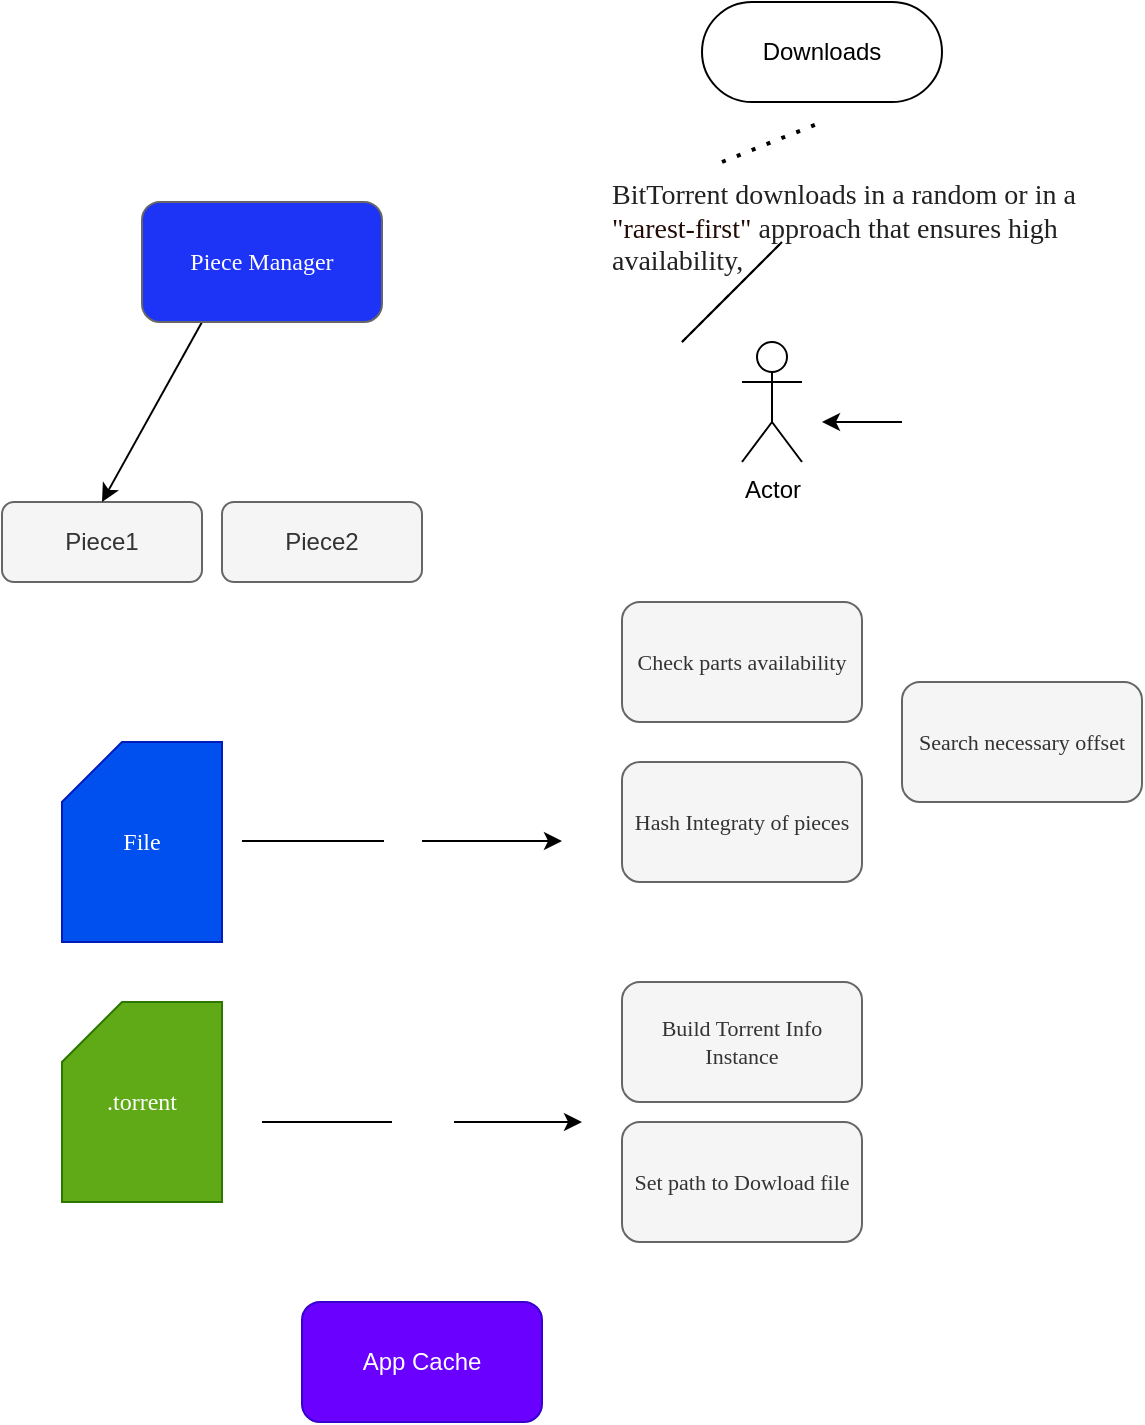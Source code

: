 <mxfile>
    <diagram id="1luOUwjNkrvO2G2qSXDc" name="Page-1">
        <mxGraphModel dx="1054" dy="408" grid="1" gridSize="11" guides="1" tooltips="1" connect="1" arrows="1" fold="1" page="1" pageScale="1" pageWidth="850" pageHeight="1100" math="0" shadow="0">
            <root>
                <mxCell id="0"/>
                <mxCell id="1" parent="0"/>
                <mxCell id="2" value="Piece1" style="rounded=1;whiteSpace=wrap;html=1;fillColor=#f5f5f5;fontColor=#333333;strokeColor=#666666;" parent="1" vertex="1">
                    <mxGeometry x="30" y="310" width="100" height="40" as="geometry"/>
                </mxCell>
                <mxCell id="3" value="Actor" style="shape=umlActor;verticalLabelPosition=bottom;verticalAlign=top;html=1;outlineConnect=0;" parent="1" vertex="1">
                    <mxGeometry x="400" y="230" width="30" height="60" as="geometry"/>
                </mxCell>
                <mxCell id="4" value="&lt;h6&gt;&lt;font face=&quot;Tahoma&quot;&gt;&lt;span style=&quot;color: rgb(32 , 33 , 34) ; font-size: 14px ; font-weight: 400 ; background-color: rgb(255 , 255 , 255)&quot;&gt;BitTorrent downloads in a random or in a &lt;/span&gt;&lt;span style=&quot;font-size: 14px ; font-weight: 400 ; background-color: rgb(255 , 255 , 255)&quot;&gt;&lt;font color=&quot;#220b05&quot;&gt;&quot;rarest-first&quot;&lt;/font&gt;&lt;/span&gt;&lt;span style=&quot;color: rgb(32 , 33 , 34) ; font-size: 14px ; font-weight: 400 ; background-color: rgb(255 , 255 , 255)&quot;&gt;&amp;nbsp;approach that ensures high availability,&lt;/span&gt;&lt;/font&gt;&lt;/h6&gt;" style="text;html=1;strokeColor=none;fillColor=none;spacing=5;spacingTop=-20;whiteSpace=wrap;overflow=hidden;rounded=0;" parent="1" vertex="1">
                    <mxGeometry x="330" y="140" width="240" height="60" as="geometry"/>
                </mxCell>
                <mxCell id="5" value="Downloads" style="rounded=1;whiteSpace=wrap;html=1;arcSize=50;" parent="1" vertex="1">
                    <mxGeometry x="380" y="60" width="120" height="50" as="geometry"/>
                </mxCell>
                <mxCell id="6" value="" style="endArrow=none;dashed=1;html=1;dashPattern=1 3;strokeWidth=2;exitX=0.25;exitY=0;exitDx=0;exitDy=0;" parent="1" source="4" edge="1">
                    <mxGeometry width="50" height="50" relative="1" as="geometry">
                        <mxPoint x="370" y="230" as="sourcePoint"/>
                        <mxPoint x="440" y="120" as="targetPoint"/>
                    </mxGeometry>
                </mxCell>
                <mxCell id="13" style="edgeStyle=none;html=1;exitX=0.25;exitY=1;exitDx=0;exitDy=0;entryX=0.5;entryY=0;entryDx=0;entryDy=0;fontFamily=Tahoma;fontColor=#FFFFFF;" parent="1" source="7" target="2" edge="1">
                    <mxGeometry relative="1" as="geometry"/>
                </mxCell>
                <mxCell id="7" value="&lt;font color=&quot;#ffffff&quot;&gt;Piece Manager&lt;/font&gt;" style="rounded=1;whiteSpace=wrap;html=1;fontFamily=Tahoma;fontColor=#333333;fillColor=#1D33F5;strokeColor=#666666;" parent="1" vertex="1">
                    <mxGeometry x="100" y="160" width="120" height="60" as="geometry"/>
                </mxCell>
                <mxCell id="8" value="Piece2" style="rounded=1;whiteSpace=wrap;html=1;fillColor=#f5f5f5;fontColor=#333333;strokeColor=#666666;" parent="1" vertex="1">
                    <mxGeometry x="140" y="310" width="100" height="40" as="geometry"/>
                </mxCell>
                <mxCell id="9" value="" style="endArrow=none;dashed=1;html=1;fontFamily=Tahoma;fontColor=#FFFFFF;" parent="1" edge="1">
                    <mxGeometry width="50" height="50" relative="1" as="geometry">
                        <mxPoint x="370" y="230" as="sourcePoint"/>
                        <mxPoint x="420" y="180" as="targetPoint"/>
                    </mxGeometry>
                </mxCell>
                <mxCell id="11" value="" style="endArrow=none;html=1;fontFamily=Tahoma;fontColor=#FFFFFF;" parent="1" edge="1">
                    <mxGeometry width="50" height="50" relative="1" as="geometry">
                        <mxPoint x="370" y="230" as="sourcePoint"/>
                        <mxPoint x="420" y="180" as="targetPoint"/>
                    </mxGeometry>
                </mxCell>
                <mxCell id="12" value="" style="endArrow=classic;html=1;fontFamily=Tahoma;fontColor=#FFFFFF;" parent="1" edge="1">
                    <mxGeometry width="50" height="50" relative="1" as="geometry">
                        <mxPoint x="480" y="270" as="sourcePoint"/>
                        <mxPoint x="440" y="270" as="targetPoint"/>
                    </mxGeometry>
                </mxCell>
                <mxCell id="14" value="File" style="shape=card;whiteSpace=wrap;html=1;fontFamily=Tahoma;fontColor=#ffffff;fillColor=#0050ef;strokeColor=#001DBC;" parent="1" vertex="1">
                    <mxGeometry x="60" y="430" width="80" height="100" as="geometry"/>
                </mxCell>
                <mxCell id="15" value="l" style="endArrow=classic;html=1;fontFamily=Tahoma;fontColor=#FFFFFF;" parent="1" edge="1">
                    <mxGeometry relative="1" as="geometry">
                        <mxPoint x="150" y="479.5" as="sourcePoint"/>
                        <mxPoint x="310" y="479.5" as="targetPoint"/>
                        <Array as="points">
                            <mxPoint x="230" y="479.5"/>
                        </Array>
                    </mxGeometry>
                </mxCell>
                <mxCell id="16" value="read" style="edgeLabel;resizable=0;html=1;align=center;verticalAlign=middle;fontFamily=Tahoma;fontColor=#FFFFFF;" parent="15" connectable="0" vertex="1">
                    <mxGeometry relative="1" as="geometry">
                        <mxPoint y="1" as="offset"/>
                    </mxGeometry>
                </mxCell>
                <mxCell id="17" value="bytes" style="edgeLabel;resizable=0;html=1;align=left;verticalAlign=bottom;fontFamily=Tahoma;fontColor=#FFFFFF;" parent="15" connectable="0" vertex="1">
                    <mxGeometry x="-1" relative="1" as="geometry"/>
                </mxCell>
                <mxCell id="19" value="Check parts availability" style="rounded=1;whiteSpace=wrap;html=1;fontFamily=Tahoma;fontSize=11;fontColor=#333333;fillColor=#f5f5f5;strokeColor=#666666;" parent="1" vertex="1">
                    <mxGeometry x="340" y="360" width="120" height="60" as="geometry"/>
                </mxCell>
                <mxCell id="20" value="Hash Integraty of pieces" style="rounded=1;whiteSpace=wrap;html=1;fontFamily=Tahoma;fontSize=11;fontColor=#333333;fillColor=#f5f5f5;strokeColor=#666666;" parent="1" vertex="1">
                    <mxGeometry x="340" y="440" width="120" height="60" as="geometry"/>
                </mxCell>
                <mxCell id="21" value="Search necessary offset" style="rounded=1;whiteSpace=wrap;html=1;fontFamily=Tahoma;fontSize=11;fontColor=#333333;fillColor=#f5f5f5;strokeColor=#666666;" parent="1" vertex="1">
                    <mxGeometry x="480" y="400" width="120" height="60" as="geometry"/>
                </mxCell>
                <mxCell id="22" value=".torrent" style="shape=card;whiteSpace=wrap;html=1;fontFamily=Tahoma;fontColor=#ffffff;fillColor=#60a917;strokeColor=#2D7600;" parent="1" vertex="1">
                    <mxGeometry x="60" y="560" width="80" height="100" as="geometry"/>
                </mxCell>
                <mxCell id="23" value="l" style="endArrow=classic;html=1;fontFamily=Tahoma;fontColor=#FFFFFF;" parent="1" edge="1">
                    <mxGeometry relative="1" as="geometry">
                        <mxPoint x="160" y="620" as="sourcePoint"/>
                        <mxPoint x="320" y="620" as="targetPoint"/>
                        <Array as="points">
                            <mxPoint x="240" y="620"/>
                        </Array>
                        <mxPoint as="offset"/>
                    </mxGeometry>
                </mxCell>
                <mxCell id="24" value="decode" style="edgeLabel;resizable=0;html=1;align=center;verticalAlign=middle;fontFamily=Tahoma;fontColor=#FFFFFF;" parent="23" connectable="0" vertex="1">
                    <mxGeometry relative="1" as="geometry">
                        <mxPoint as="offset"/>
                    </mxGeometry>
                </mxCell>
                <mxCell id="25" value="bencode" style="edgeLabel;resizable=0;html=1;align=left;verticalAlign=bottom;fontFamily=Tahoma;fontColor=#FFFFFF;" parent="23" connectable="0" vertex="1">
                    <mxGeometry x="-1" relative="1" as="geometry"/>
                </mxCell>
                <mxCell id="26" value="Build Torrent Info Instance" style="rounded=1;whiteSpace=wrap;html=1;fontFamily=Tahoma;fontSize=11;fillColor=#f5f5f5;fontColor=#333333;strokeColor=#666666;" parent="1" vertex="1">
                    <mxGeometry x="340" y="550" width="120" height="60" as="geometry"/>
                </mxCell>
                <mxCell id="27" value="Set path to Dowload file" style="rounded=1;whiteSpace=wrap;html=1;fontFamily=Tahoma;fontSize=11;fillColor=#f5f5f5;strokeColor=#666666;fontColor=#333333;" parent="1" vertex="1">
                    <mxGeometry x="340" y="620" width="120" height="60" as="geometry"/>
                </mxCell>
                <mxCell id="28" value="App Cache" style="rounded=1;whiteSpace=wrap;html=1;fillColor=#6a00ff;fontColor=#ffffff;strokeColor=#3700CC;" vertex="1" parent="1">
                    <mxGeometry x="180" y="710" width="120" height="60" as="geometry"/>
                </mxCell>
            </root>
        </mxGraphModel>
    </diagram>
</mxfile>